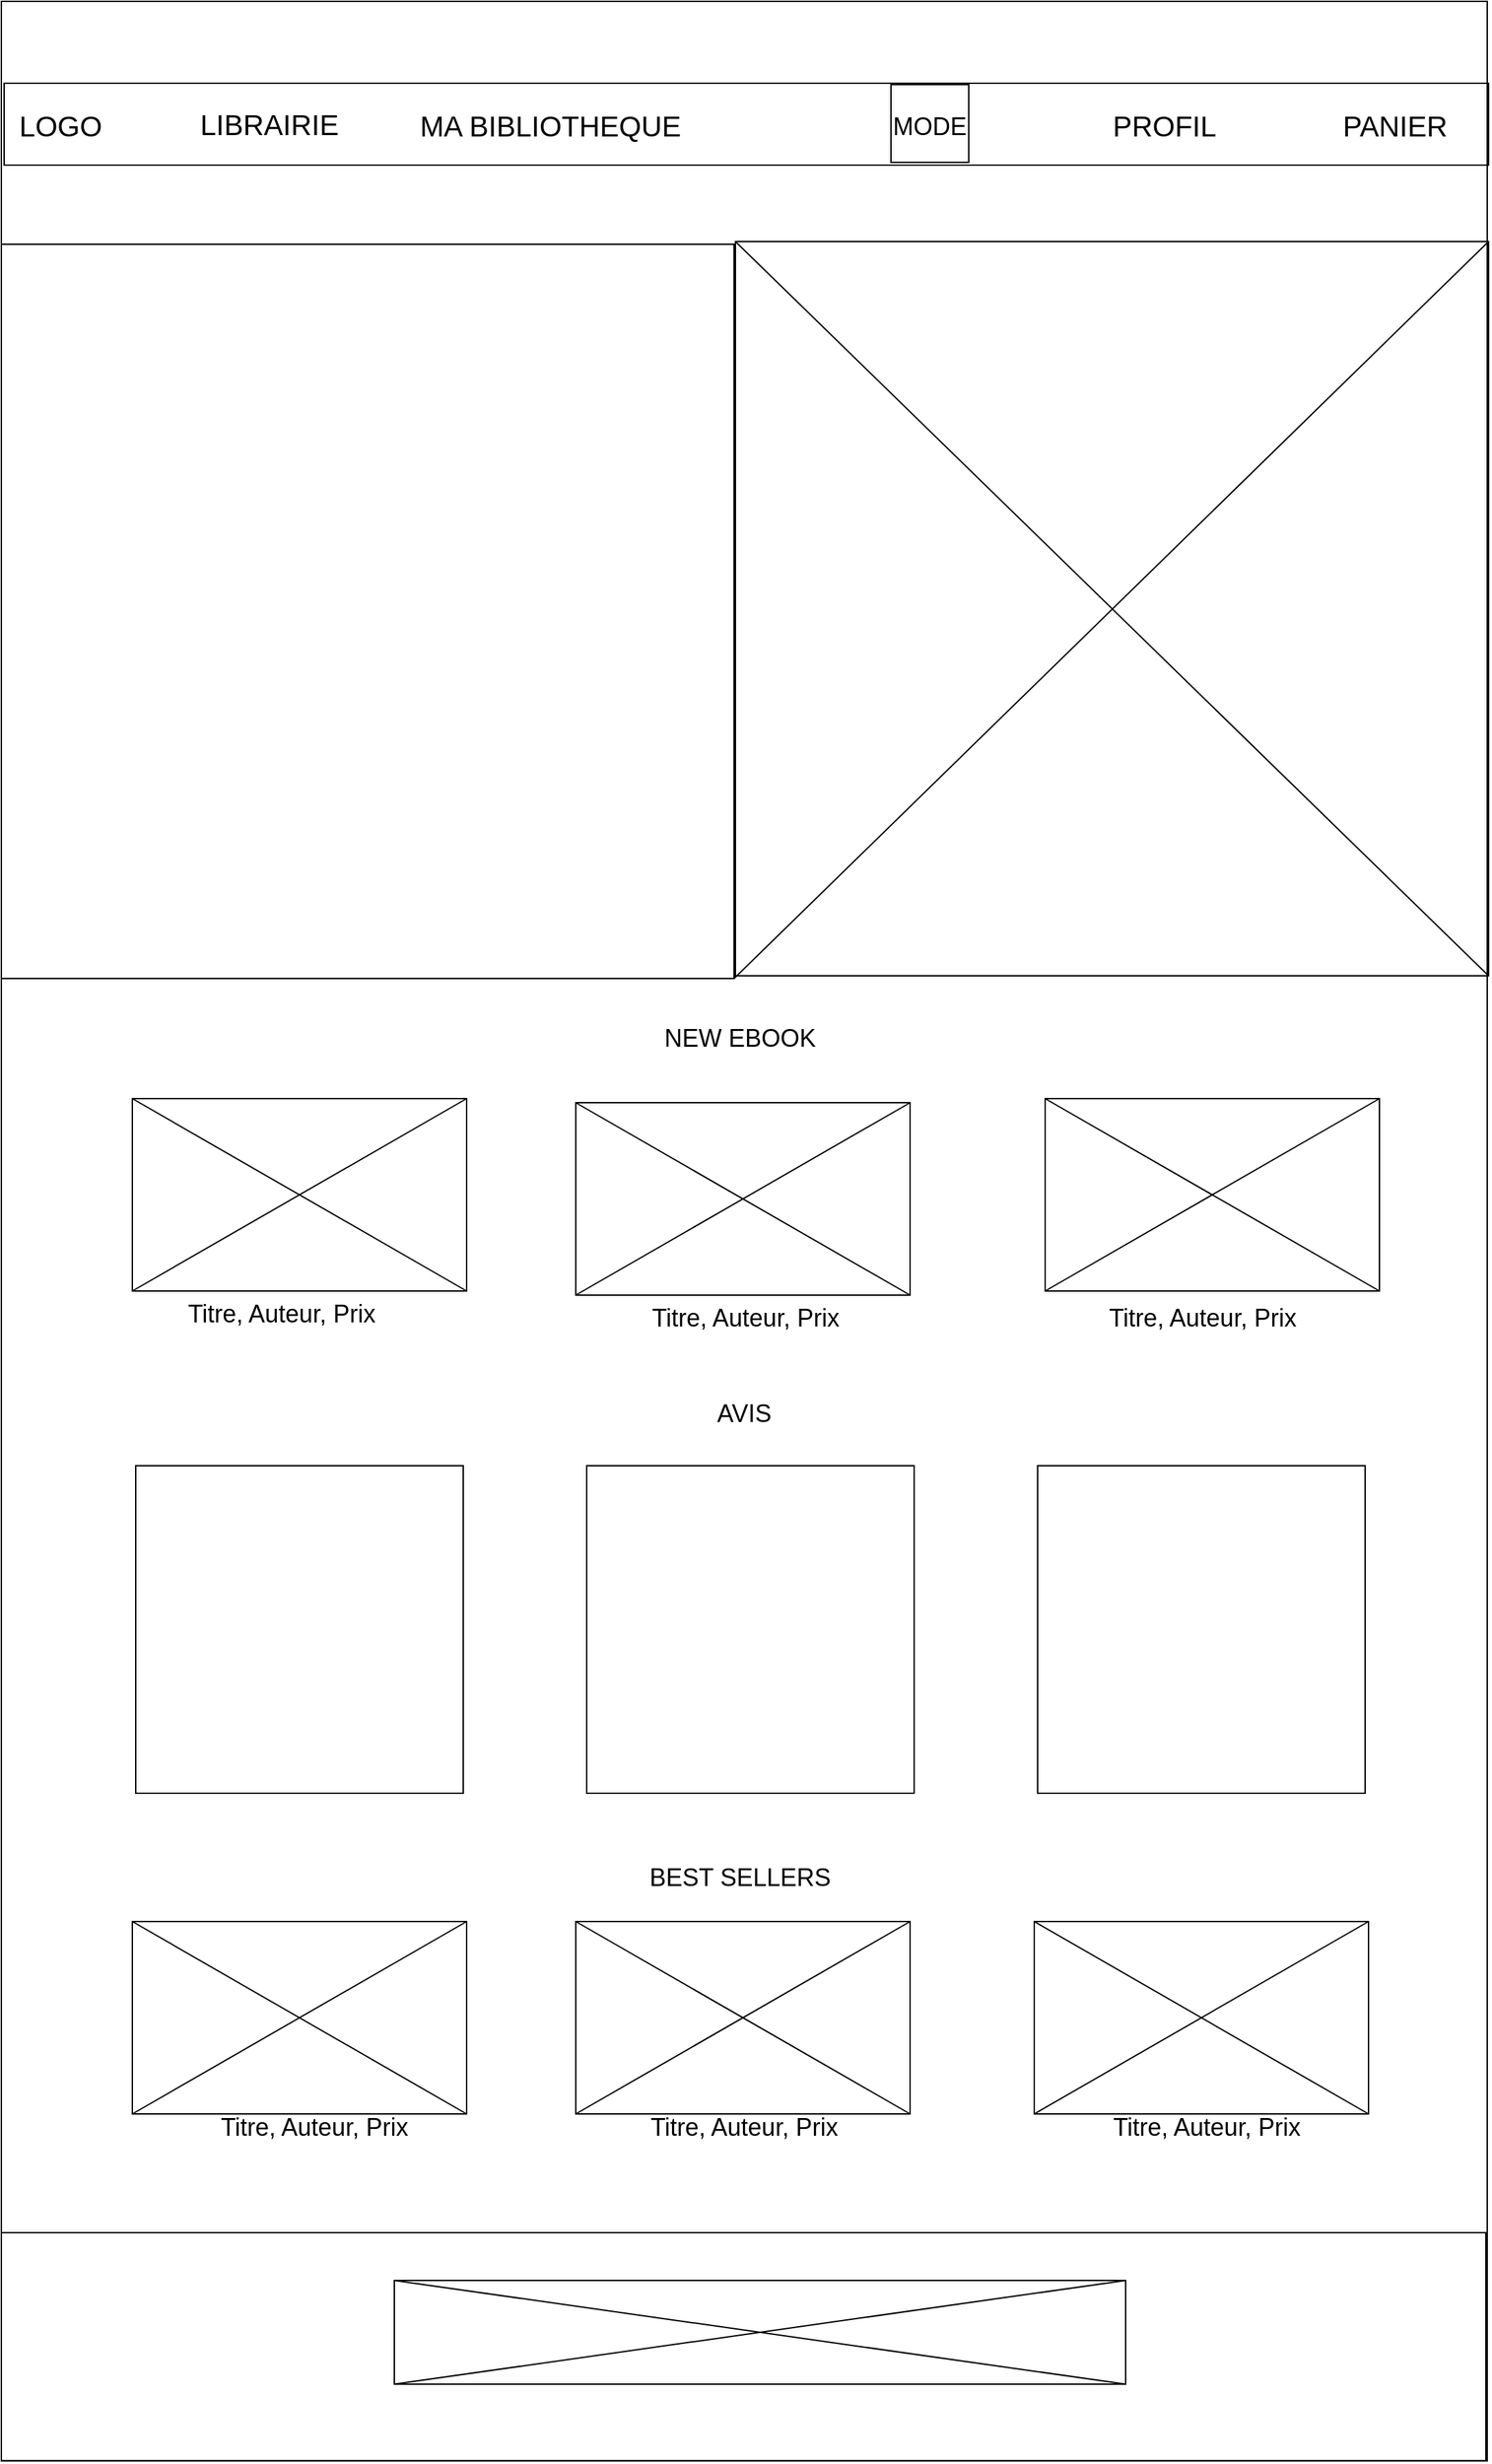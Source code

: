 <mxfile>
    <diagram id="_PnBE6XiQQvPq2UvHXmJ" name="Page-1">
        <mxGraphModel dx="1735" dy="1189" grid="0" gridSize="10" guides="1" tooltips="1" connect="1" arrows="1" fold="1" page="1" pageScale="1" pageWidth="1169" pageHeight="1654" background="#ffffff" math="0" shadow="0">
            <root>
                <mxCell id="0"/>
                <mxCell id="1" parent="0"/>
                <mxCell id="3" value="" style="rounded=0;whiteSpace=wrap;html=1;rotation=90;fillColor=none;perimeterSpacing=0;strokeColor=#000000;" parent="1" vertex="1">
                    <mxGeometry x="-315.62" y="406.63" width="1802.25" height="1089" as="geometry"/>
                </mxCell>
                <mxCell id="4" value="" style="rounded=0;whiteSpace=wrap;html=1;strokeColor=#000000;fillColor=none;" parent="1" vertex="1">
                    <mxGeometry x="43" y="110" width="1088" height="60" as="geometry"/>
                </mxCell>
                <mxCell id="5" value="&lt;font style=&quot;font-size: 21px;&quot; color=&quot;#000000&quot;&gt;LOGO&lt;/font&gt;" style="text;html=1;align=center;verticalAlign=middle;resizable=0;points=[];autosize=1;strokeColor=none;fillColor=none;" parent="1" vertex="1">
                    <mxGeometry x="44" y="122" width="79" height="37" as="geometry"/>
                </mxCell>
                <mxCell id="6" value="&lt;font style=&quot;font-size: 21px;&quot; color=&quot;#000000&quot;&gt;LIBRAIRIE&lt;/font&gt;" style="text;html=1;align=center;verticalAlign=middle;resizable=0;points=[];autosize=1;strokeColor=none;fillColor=none;" parent="1" vertex="1">
                    <mxGeometry x="177" y="121.5" width="120" height="37" as="geometry"/>
                </mxCell>
                <mxCell id="7" value="&lt;font style=&quot;font-size: 21px;&quot; color=&quot;#000000&quot;&gt;MA BIBLIOTHEQUE&lt;/font&gt;" style="text;html=1;align=center;verticalAlign=middle;resizable=0;points=[];autosize=1;strokeColor=none;fillColor=none;" parent="1" vertex="1">
                    <mxGeometry x="338" y="122" width="209" height="37" as="geometry"/>
                </mxCell>
                <mxCell id="8" value="&lt;font style=&quot;font-size: 18px;&quot;&gt;MODE&lt;/font&gt;" style="whiteSpace=wrap;html=1;aspect=fixed;strokeColor=#000000;fontSize=21;fontColor=#000000;fillColor=none;" parent="1" vertex="1">
                    <mxGeometry x="693" y="111" width="57" height="57" as="geometry"/>
                </mxCell>
                <mxCell id="9" value="&lt;font style=&quot;font-size: 21px;&quot; color=&quot;#000000&quot;&gt;PROFIL&lt;/font&gt;" style="text;html=1;align=center;verticalAlign=middle;resizable=0;points=[];autosize=1;strokeColor=none;fillColor=none;" parent="1" vertex="1">
                    <mxGeometry x="846" y="122" width="94" height="37" as="geometry"/>
                </mxCell>
                <mxCell id="10" value="&lt;font style=&quot;font-size: 21px;&quot; color=&quot;#000000&quot;&gt;PANIER&lt;/font&gt;" style="text;html=1;align=center;verticalAlign=middle;resizable=0;points=[];autosize=1;strokeColor=none;fillColor=none;" parent="1" vertex="1">
                    <mxGeometry x="1014" y="122" width="95" height="37" as="geometry"/>
                </mxCell>
                <mxCell id="11" value="" style="rounded=0;whiteSpace=wrap;html=1;strokeColor=#000000;fontSize=18;fontColor=#000000;fillColor=none;" parent="1" vertex="1">
                    <mxGeometry x="41" y="228" width="537" height="538" as="geometry"/>
                </mxCell>
                <mxCell id="12" value="" style="rounded=0;whiteSpace=wrap;html=1;strokeColor=#000000;fontSize=18;fontColor=#000000;fillColor=none;" parent="1" vertex="1">
                    <mxGeometry x="579" y="226" width="552" height="538" as="geometry"/>
                </mxCell>
                <mxCell id="15" value="" style="endArrow=none;html=1;fontSize=18;fontColor=#000000;entryX=1;entryY=0;entryDx=0;entryDy=0;exitX=1;exitY=1;exitDx=0;exitDy=0;strokeColor=#000000;" parent="1" source="11" target="12" edge="1">
                    <mxGeometry width="50" height="50" relative="1" as="geometry">
                        <mxPoint x="753" y="830" as="sourcePoint"/>
                        <mxPoint x="803" y="780" as="targetPoint"/>
                    </mxGeometry>
                </mxCell>
                <mxCell id="16" value="" style="endArrow=none;html=1;fontSize=18;fontColor=#000000;entryX=0;entryY=0;entryDx=0;entryDy=0;exitX=1;exitY=1;exitDx=0;exitDy=0;strokeColor=#000000;" parent="1" source="12" target="12" edge="1">
                    <mxGeometry width="50" height="50" relative="1" as="geometry">
                        <mxPoint x="588" y="776" as="sourcePoint"/>
                        <mxPoint x="1141" y="236.0" as="targetPoint"/>
                    </mxGeometry>
                </mxCell>
                <mxCell id="17" value="" style="rounded=0;whiteSpace=wrap;html=1;strokeColor=#000000;fontSize=18;fontColor=#000000;fillColor=none;" parent="1" vertex="1">
                    <mxGeometry x="137" y="854" width="245" height="141" as="geometry"/>
                </mxCell>
                <mxCell id="18" value="" style="endArrow=none;html=1;fontSize=18;fontColor=#000000;entryX=1;entryY=0;entryDx=0;entryDy=0;exitX=0;exitY=1;exitDx=0;exitDy=0;strokeColor=#000000;" parent="1" source="17" target="17" edge="1">
                    <mxGeometry width="50" height="50" relative="1" as="geometry">
                        <mxPoint x="588" y="776" as="sourcePoint"/>
                        <mxPoint x="813" y="790" as="targetPoint"/>
                    </mxGeometry>
                </mxCell>
                <mxCell id="19" value="" style="endArrow=none;html=1;fontSize=18;fontColor=#000000;entryX=0;entryY=0;entryDx=0;entryDy=0;exitX=1;exitY=1;exitDx=0;exitDy=0;strokeColor=#000000;" parent="1" source="17" target="17" edge="1">
                    <mxGeometry width="50" height="50" relative="1" as="geometry">
                        <mxPoint x="598" y="786" as="sourcePoint"/>
                        <mxPoint x="1151" y="246.0" as="targetPoint"/>
                    </mxGeometry>
                </mxCell>
                <mxCell id="22" value="" style="rounded=0;whiteSpace=wrap;html=1;strokeColor=#000000;fontSize=18;fontColor=#000000;fillColor=none;" parent="1" vertex="1">
                    <mxGeometry x="462" y="857" width="245" height="141" as="geometry"/>
                </mxCell>
                <mxCell id="23" value="" style="endArrow=none;html=1;fontSize=18;fontColor=#000000;entryX=1;entryY=0;entryDx=0;entryDy=0;exitX=0;exitY=1;exitDx=0;exitDy=0;strokeColor=#000000;" parent="1" source="22" target="22" edge="1">
                    <mxGeometry width="50" height="50" relative="1" as="geometry">
                        <mxPoint x="598" y="786" as="sourcePoint"/>
                        <mxPoint x="823" y="800" as="targetPoint"/>
                    </mxGeometry>
                </mxCell>
                <mxCell id="24" value="" style="endArrow=none;html=1;fontSize=18;fontColor=#000000;entryX=0;entryY=0;entryDx=0;entryDy=0;exitX=1;exitY=1;exitDx=0;exitDy=0;strokeColor=#000000;" parent="1" source="22" target="22" edge="1">
                    <mxGeometry width="50" height="50" relative="1" as="geometry">
                        <mxPoint x="608" y="796" as="sourcePoint"/>
                        <mxPoint x="1161" y="256.0" as="targetPoint"/>
                    </mxGeometry>
                </mxCell>
                <mxCell id="25" value="" style="rounded=0;whiteSpace=wrap;html=1;strokeColor=#000000;fontSize=18;fontColor=#000000;fillColor=none;" parent="1" vertex="1">
                    <mxGeometry x="806" y="854" width="245" height="141" as="geometry"/>
                </mxCell>
                <mxCell id="26" value="" style="endArrow=none;html=1;fontSize=18;fontColor=#000000;entryX=1;entryY=0;entryDx=0;entryDy=0;exitX=0;exitY=1;exitDx=0;exitDy=0;strokeColor=#000000;" parent="1" source="25" target="25" edge="1">
                    <mxGeometry width="50" height="50" relative="1" as="geometry">
                        <mxPoint x="608" y="796" as="sourcePoint"/>
                        <mxPoint x="833" y="810" as="targetPoint"/>
                    </mxGeometry>
                </mxCell>
                <mxCell id="27" value="" style="endArrow=none;html=1;fontSize=18;fontColor=#000000;entryX=0;entryY=0;entryDx=0;entryDy=0;exitX=1;exitY=1;exitDx=0;exitDy=0;strokeColor=#000000;" parent="1" source="25" target="25" edge="1">
                    <mxGeometry width="50" height="50" relative="1" as="geometry">
                        <mxPoint x="618" y="806" as="sourcePoint"/>
                        <mxPoint x="1171" y="266.0" as="targetPoint"/>
                    </mxGeometry>
                </mxCell>
                <mxCell id="29" value="Titre, Auteur, Prix" style="text;html=1;align=center;verticalAlign=middle;resizable=0;points=[];autosize=1;strokeColor=none;fillColor=none;fontSize=18;fontColor=#000000;" parent="1" vertex="1">
                    <mxGeometry x="168" y="995" width="155" height="34" as="geometry"/>
                </mxCell>
                <mxCell id="30" value="Titre, Auteur, Prix" style="text;html=1;align=center;verticalAlign=middle;resizable=0;points=[];autosize=1;strokeColor=none;fillColor=none;fontSize=18;fontColor=#000000;" parent="1" vertex="1">
                    <mxGeometry x="508" y="998" width="155" height="34" as="geometry"/>
                </mxCell>
                <mxCell id="31" value="Titre, Auteur, Prix" style="text;html=1;align=center;verticalAlign=middle;resizable=0;points=[];autosize=1;strokeColor=none;fillColor=none;fontSize=18;fontColor=#000000;" parent="1" vertex="1">
                    <mxGeometry x="843" y="998" width="155" height="34" as="geometry"/>
                </mxCell>
                <mxCell id="34" value="" style="whiteSpace=wrap;html=1;aspect=fixed;sketch=0;strokeColor=#000000;fontSize=18;fontColor=#000000;fillColor=none;" parent="1" vertex="1">
                    <mxGeometry x="139.5" y="1123" width="240" height="240" as="geometry"/>
                </mxCell>
                <mxCell id="35" value="" style="whiteSpace=wrap;html=1;aspect=fixed;sketch=0;strokeColor=#000000;fontSize=18;fontColor=#000000;fillColor=none;" parent="1" vertex="1">
                    <mxGeometry x="470" y="1123" width="240" height="240" as="geometry"/>
                </mxCell>
                <mxCell id="36" value="" style="whiteSpace=wrap;html=1;aspect=fixed;sketch=0;strokeColor=#000000;fontSize=18;fontColor=#000000;fillColor=none;" parent="1" vertex="1">
                    <mxGeometry x="800.5" y="1123" width="240" height="240" as="geometry"/>
                </mxCell>
                <mxCell id="37" value="NEW EBOOK" style="text;html=1;align=center;verticalAlign=middle;resizable=0;points=[];autosize=1;strokeColor=none;fillColor=none;fontSize=18;fontColor=#000000;" parent="1" vertex="1">
                    <mxGeometry x="517" y="793" width="129" height="34" as="geometry"/>
                </mxCell>
                <mxCell id="38" value="AVIS" style="text;html=1;align=center;verticalAlign=middle;resizable=0;points=[];autosize=1;strokeColor=none;fillColor=none;fontSize=18;fontColor=#000000;" parent="1" vertex="1">
                    <mxGeometry x="556" y="1068" width="58" height="34" as="geometry"/>
                </mxCell>
                <mxCell id="39" value="" style="rounded=0;whiteSpace=wrap;html=1;strokeColor=#000000;fontSize=18;fontColor=#000000;fillColor=none;" parent="1" vertex="1">
                    <mxGeometry x="137" y="1457" width="245" height="141" as="geometry"/>
                </mxCell>
                <mxCell id="40" value="" style="endArrow=none;html=1;fontSize=18;fontColor=#000000;entryX=1;entryY=0;entryDx=0;entryDy=0;exitX=0;exitY=1;exitDx=0;exitDy=0;strokeColor=#000000;" parent="1" source="39" target="39" edge="1">
                    <mxGeometry width="50" height="50" relative="1" as="geometry">
                        <mxPoint x="-61" y="1399" as="sourcePoint"/>
                        <mxPoint x="164" y="1413" as="targetPoint"/>
                    </mxGeometry>
                </mxCell>
                <mxCell id="41" value="" style="endArrow=none;html=1;fontSize=18;fontColor=#000000;entryX=0;entryY=0;entryDx=0;entryDy=0;exitX=1;exitY=1;exitDx=0;exitDy=0;strokeColor=#000000;" parent="1" source="39" target="39" edge="1">
                    <mxGeometry width="50" height="50" relative="1" as="geometry">
                        <mxPoint x="-51" y="1409" as="sourcePoint"/>
                        <mxPoint x="502" y="869.0" as="targetPoint"/>
                    </mxGeometry>
                </mxCell>
                <mxCell id="42" value="" style="rounded=0;whiteSpace=wrap;html=1;strokeColor=#000000;fontSize=18;fontColor=#000000;fillColor=none;" parent="1" vertex="1">
                    <mxGeometry x="462" y="1457" width="245" height="141" as="geometry"/>
                </mxCell>
                <mxCell id="43" value="" style="endArrow=none;html=1;fontSize=18;fontColor=#000000;entryX=1;entryY=0;entryDx=0;entryDy=0;exitX=0;exitY=1;exitDx=0;exitDy=0;strokeColor=#000000;" parent="1" source="42" target="42" edge="1">
                    <mxGeometry width="50" height="50" relative="1" as="geometry">
                        <mxPoint x="-51" y="1409" as="sourcePoint"/>
                        <mxPoint x="174" y="1423" as="targetPoint"/>
                    </mxGeometry>
                </mxCell>
                <mxCell id="44" value="" style="endArrow=none;html=1;fontSize=18;fontColor=#000000;entryX=0;entryY=0;entryDx=0;entryDy=0;exitX=1;exitY=1;exitDx=0;exitDy=0;strokeColor=#000000;" parent="1" source="42" target="42" edge="1">
                    <mxGeometry width="50" height="50" relative="1" as="geometry">
                        <mxPoint x="-41" y="1419" as="sourcePoint"/>
                        <mxPoint x="512" y="879.0" as="targetPoint"/>
                    </mxGeometry>
                </mxCell>
                <mxCell id="45" value="" style="rounded=0;whiteSpace=wrap;html=1;strokeColor=#000000;fontSize=18;fontColor=#000000;fillColor=none;" parent="1" vertex="1">
                    <mxGeometry x="798" y="1457" width="245" height="141" as="geometry"/>
                </mxCell>
                <mxCell id="46" value="" style="endArrow=none;html=1;fontSize=18;fontColor=#000000;entryX=1;entryY=0;entryDx=0;entryDy=0;exitX=0;exitY=1;exitDx=0;exitDy=0;strokeColor=#000000;" parent="1" source="45" target="45" edge="1">
                    <mxGeometry width="50" height="50" relative="1" as="geometry">
                        <mxPoint x="-41" y="1419" as="sourcePoint"/>
                        <mxPoint x="184" y="1433" as="targetPoint"/>
                    </mxGeometry>
                </mxCell>
                <mxCell id="47" value="" style="endArrow=none;html=1;fontSize=18;fontColor=#000000;entryX=0;entryY=0;entryDx=0;entryDy=0;exitX=1;exitY=1;exitDx=0;exitDy=0;strokeColor=#000000;" parent="1" source="45" target="45" edge="1">
                    <mxGeometry width="50" height="50" relative="1" as="geometry">
                        <mxPoint x="-31" y="1429" as="sourcePoint"/>
                        <mxPoint x="522" y="889.0" as="targetPoint"/>
                    </mxGeometry>
                </mxCell>
                <mxCell id="48" value="BEST SELLERS" style="text;html=1;align=center;verticalAlign=middle;resizable=0;points=[];autosize=1;strokeColor=none;fillColor=none;fontSize=18;fontColor=#000000;" parent="1" vertex="1">
                    <mxGeometry x="506.5" y="1408" width="151" height="34" as="geometry"/>
                </mxCell>
                <mxCell id="49" value="Titre, Auteur, Prix" style="text;html=1;align=center;verticalAlign=middle;resizable=0;points=[];autosize=1;strokeColor=none;fillColor=none;fontSize=18;fontColor=#000000;" parent="1" vertex="1">
                    <mxGeometry x="192" y="1591" width="155" height="34" as="geometry"/>
                </mxCell>
                <mxCell id="50" value="Titre, Auteur, Prix" style="text;html=1;align=center;verticalAlign=middle;resizable=0;points=[];autosize=1;strokeColor=none;fillColor=none;fontSize=18;fontColor=#000000;" parent="1" vertex="1">
                    <mxGeometry x="507" y="1591" width="155" height="34" as="geometry"/>
                </mxCell>
                <mxCell id="51" value="Titre, Auteur, Prix" style="text;html=1;align=center;verticalAlign=middle;resizable=0;points=[];autosize=1;strokeColor=none;fillColor=none;fontSize=18;fontColor=#000000;" parent="1" vertex="1">
                    <mxGeometry x="846" y="1591" width="155" height="34" as="geometry"/>
                </mxCell>
                <mxCell id="53" value="" style="rounded=0;whiteSpace=wrap;html=1;strokeColor=#000000;fillColor=none;" vertex="1" parent="1">
                    <mxGeometry x="41" y="1685" width="1088" height="167" as="geometry"/>
                </mxCell>
                <mxCell id="54" value="" style="rounded=0;whiteSpace=wrap;html=1;strokeColor=#000000;fontSize=18;fontColor=#000000;fillColor=none;" vertex="1" parent="1">
                    <mxGeometry x="329" y="1720" width="536" height="76" as="geometry"/>
                </mxCell>
                <mxCell id="55" value="" style="endArrow=none;html=1;fontSize=18;fontColor=#000000;entryX=1;entryY=0;entryDx=0;entryDy=0;exitX=0;exitY=1;exitDx=0;exitDy=0;strokeColor=#000000;" edge="1" parent="1" source="54" target="54">
                    <mxGeometry width="50" height="50" relative="1" as="geometry">
                        <mxPoint x="334" y="1774" as="sourcePoint"/>
                        <mxPoint x="579.0" y="1633" as="targetPoint"/>
                    </mxGeometry>
                </mxCell>
                <mxCell id="56" value="" style="endArrow=none;html=1;fontSize=18;fontColor=#000000;entryX=1;entryY=1;entryDx=0;entryDy=0;exitX=0;exitY=0;exitDx=0;exitDy=0;strokeColor=#000000;" edge="1" parent="1" source="54" target="54">
                    <mxGeometry width="50" height="50" relative="1" as="geometry">
                        <mxPoint x="341" y="1784" as="sourcePoint"/>
                        <mxPoint x="877.0" y="1708" as="targetPoint"/>
                    </mxGeometry>
                </mxCell>
            </root>
        </mxGraphModel>
    </diagram>
</mxfile>